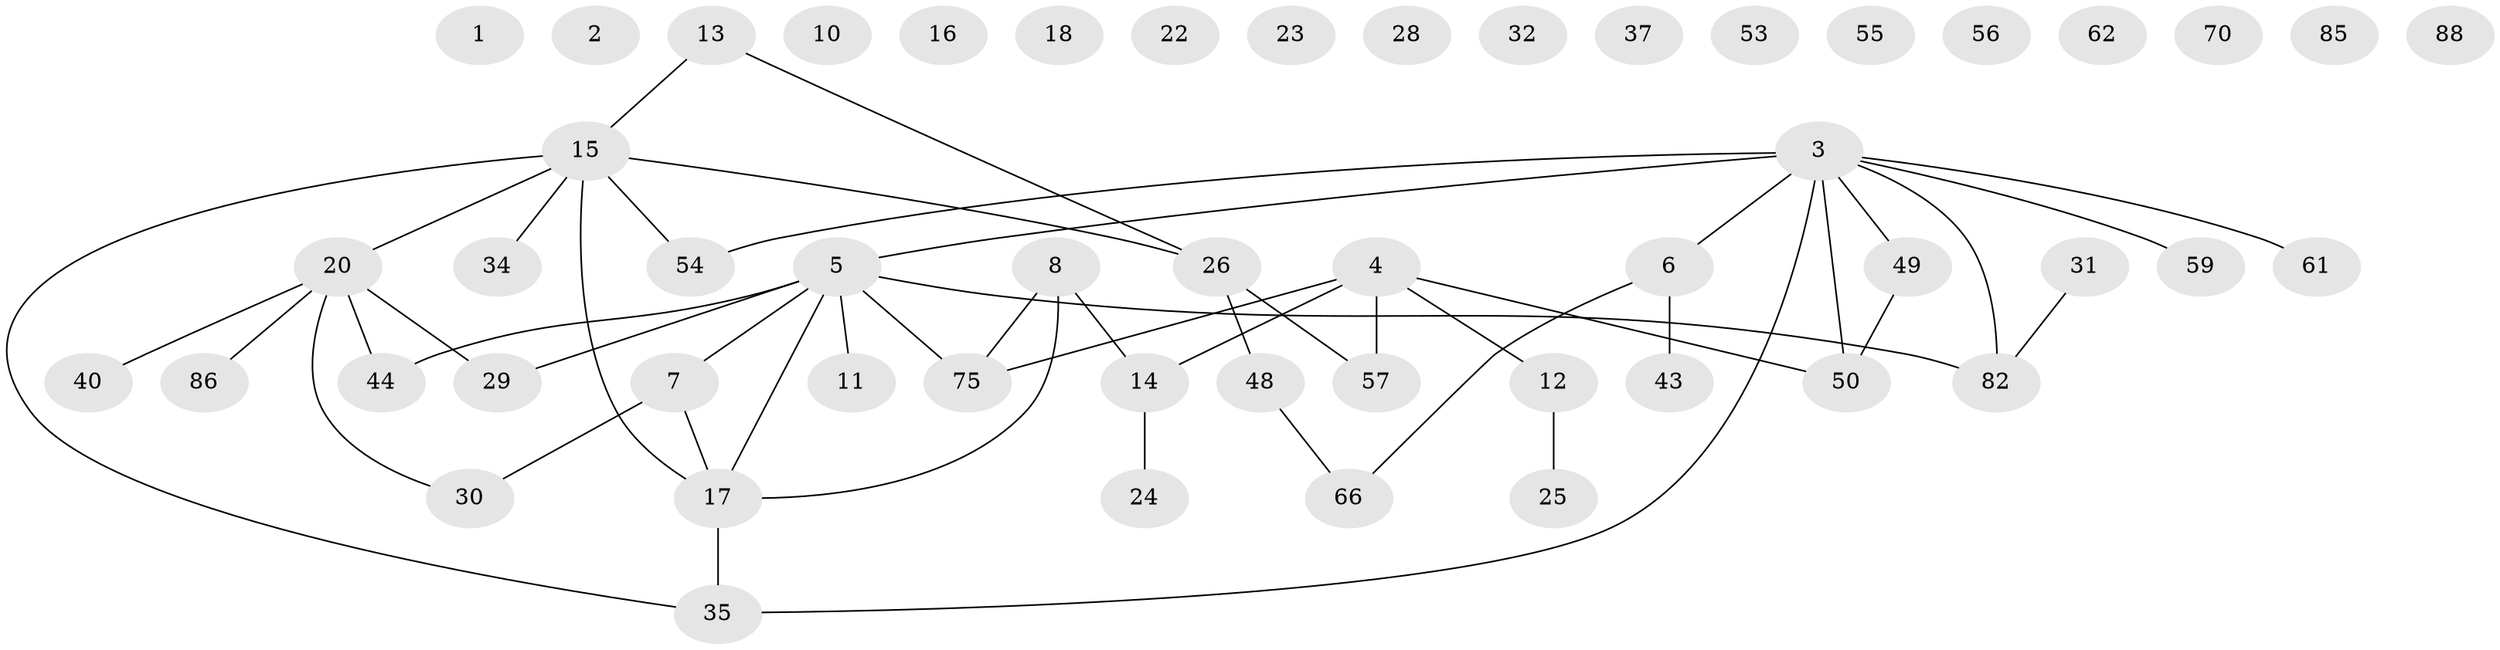 // original degree distribution, {0: 0.1590909090909091, 3: 0.20454545454545456, 2: 0.29545454545454547, 4: 0.045454545454545456, 1: 0.23863636363636365, 6: 0.022727272727272728, 5: 0.03409090909090909}
// Generated by graph-tools (version 1.1) at 2025/16/03/04/25 18:16:26]
// undirected, 52 vertices, 49 edges
graph export_dot {
graph [start="1"]
  node [color=gray90,style=filled];
  1;
  2;
  3 [super="+9+27+71"];
  4 [super="+58+69"];
  5 [super="+36+68+77"];
  6 [super="+52"];
  7 [super="+51"];
  8 [super="+84"];
  10;
  11;
  12 [super="+46+60"];
  13 [super="+38"];
  14 [super="+73"];
  15 [super="+63+76"];
  16 [super="+74"];
  17 [super="+19+21+33"];
  18;
  20 [super="+81+87"];
  22 [super="+42"];
  23;
  24;
  25 [super="+80"];
  26 [super="+83"];
  28;
  29;
  30 [super="+45"];
  31 [super="+39"];
  32;
  34;
  35 [super="+41"];
  37;
  40 [super="+47"];
  43;
  44 [super="+79"];
  48 [super="+64"];
  49 [super="+65"];
  50;
  53;
  54;
  55;
  56;
  57;
  59 [super="+78"];
  61 [super="+67"];
  62;
  66;
  70 [super="+72"];
  75;
  82;
  85;
  86;
  88;
  3 -- 59;
  3 -- 5;
  3 -- 82;
  3 -- 6;
  3 -- 54;
  3 -- 50;
  3 -- 35;
  3 -- 49;
  3 -- 61;
  4 -- 57;
  4 -- 50;
  4 -- 75;
  4 -- 12;
  4 -- 14;
  5 -- 17;
  5 -- 82;
  5 -- 11;
  5 -- 7;
  5 -- 75;
  5 -- 29;
  5 -- 44;
  6 -- 66;
  6 -- 43;
  7 -- 17;
  7 -- 30;
  8 -- 17;
  8 -- 75;
  8 -- 14;
  12 -- 25;
  13 -- 26;
  13 -- 15;
  14 -- 24;
  15 -- 34;
  15 -- 54;
  15 -- 17;
  15 -- 35;
  15 -- 20;
  15 -- 26;
  17 -- 35;
  20 -- 29;
  20 -- 86;
  20 -- 40;
  20 -- 44;
  20 -- 30;
  26 -- 48;
  26 -- 57;
  31 -- 82;
  48 -- 66;
  49 -- 50;
}

